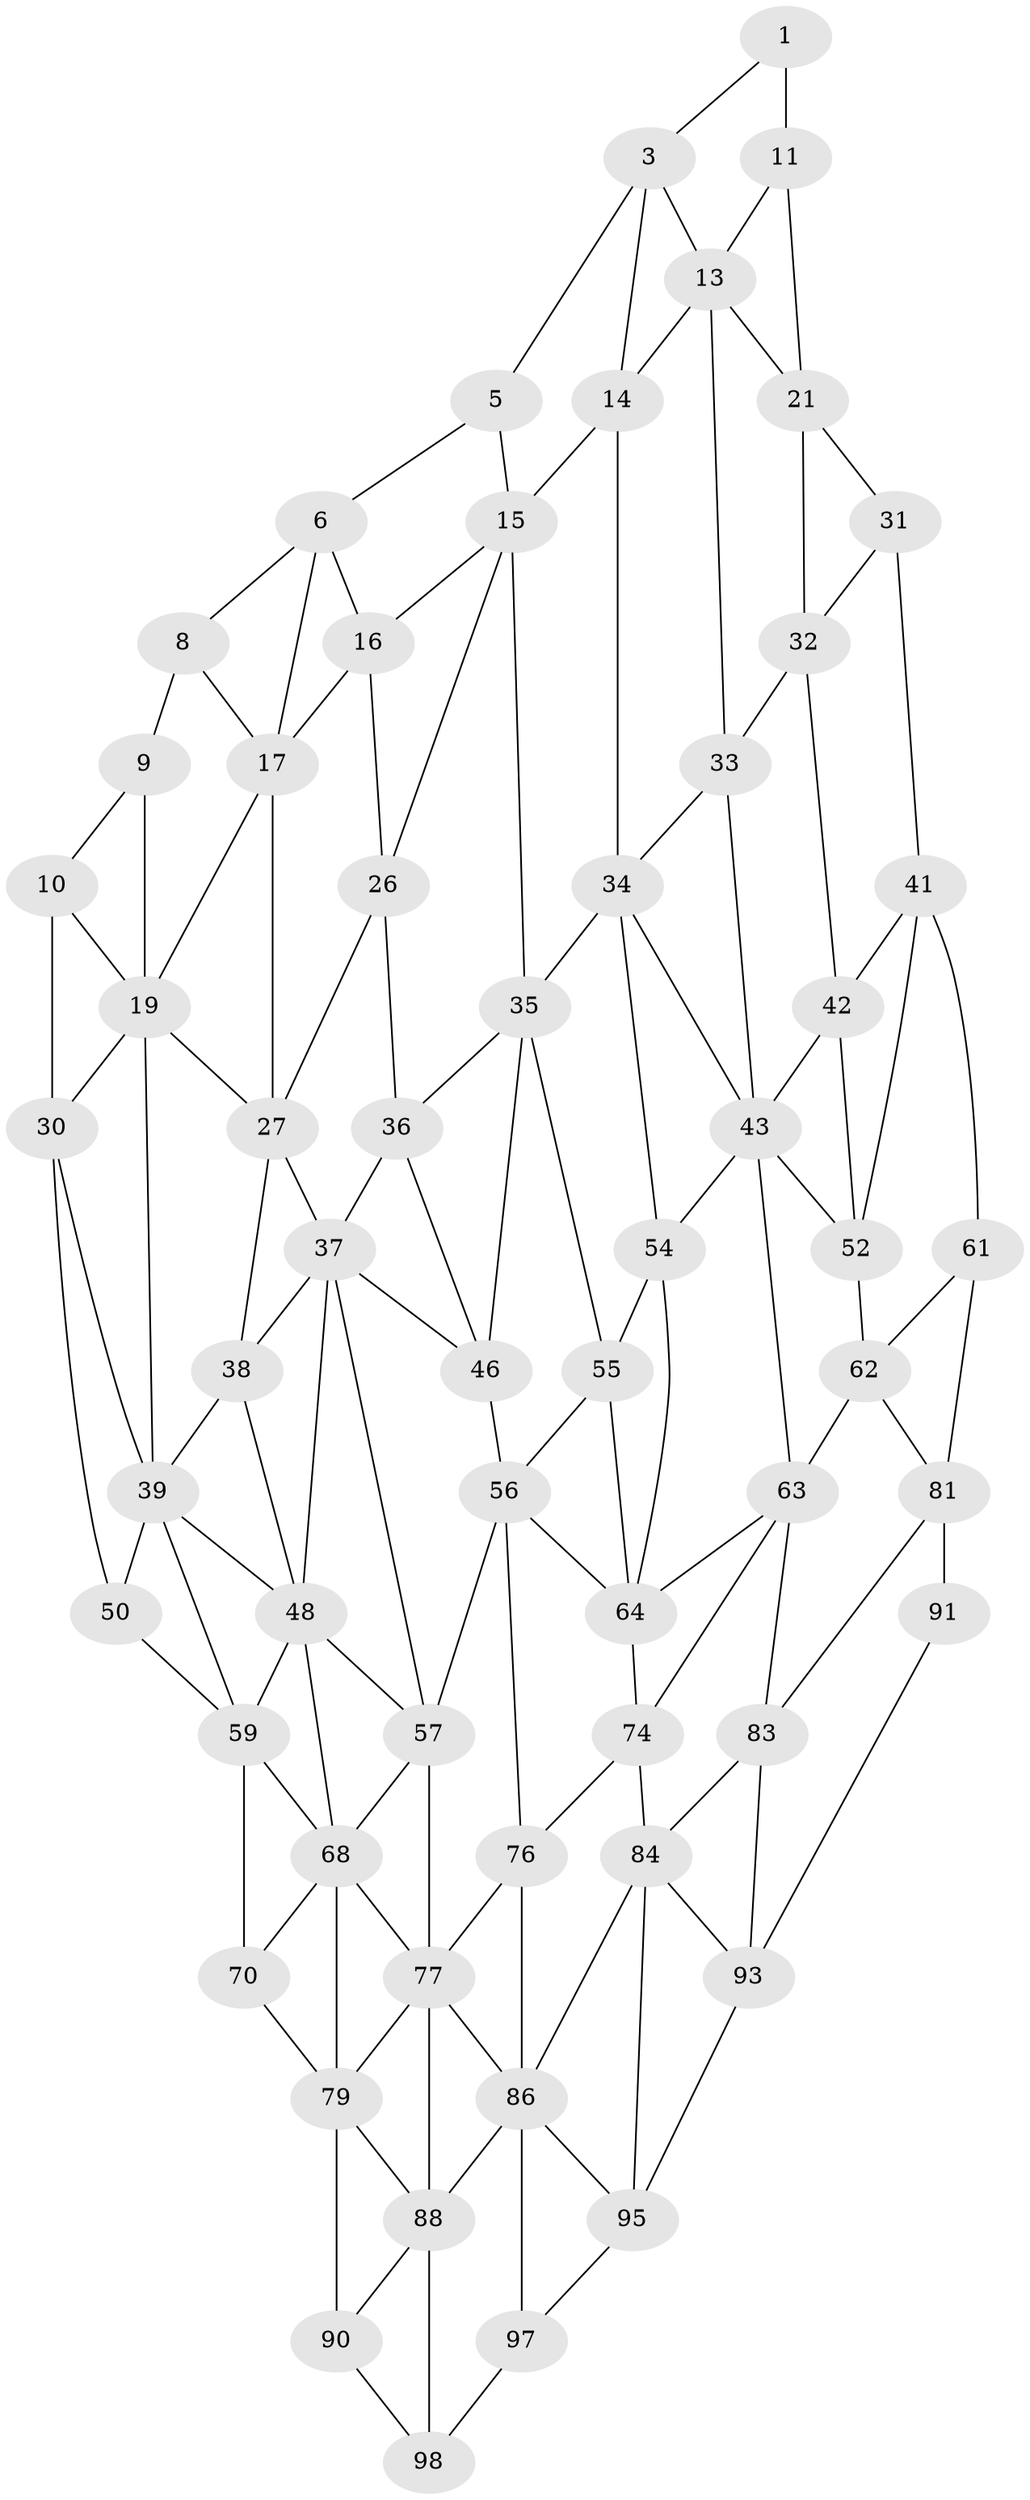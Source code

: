 // original degree distribution, {2: 0.04, 3: 0.32, 4: 0.64}
// Generated by graph-tools (version 1.1) at 2025/11/02/21/25 10:11:11]
// undirected, 60 vertices, 127 edges
graph export_dot {
graph [start="1"]
  node [color=gray90,style=filled];
  1 [super="+2"];
  3 [super="+4"];
  5;
  6 [super="+7"];
  8;
  9;
  10 [super="+20"];
  11 [super="+12"];
  13 [super="+23"];
  14 [super="+24"];
  15 [super="+25"];
  16;
  17 [super="+18"];
  19 [super="+29"];
  21 [super="+22"];
  26;
  27 [super="+28"];
  30 [super="+40"];
  31;
  32;
  33;
  34 [super="+44"];
  35 [super="+45"];
  36;
  37 [super="+47"];
  38;
  39 [super="+49"];
  41 [super="+51"];
  42;
  43 [super="+53"];
  46;
  48 [super="+58"];
  50;
  52;
  54;
  55;
  56 [super="+66"];
  57 [super="+67"];
  59 [super="+60"];
  61 [super="+71"];
  62 [super="+72"];
  63 [super="+73"];
  64 [super="+65"];
  68 [super="+69"];
  70;
  74 [super="+75"];
  76;
  77 [super="+78"];
  79 [super="+80"];
  81 [super="+82"];
  83;
  84 [super="+85"];
  86 [super="+87"];
  88 [super="+89"];
  90 [super="+100"];
  91 [super="+92"];
  93 [super="+94"];
  95 [super="+96"];
  97;
  98 [super="+99"];
  1 -- 11 [weight=2];
  1 -- 3;
  3 -- 13;
  3 -- 5;
  3 -- 14;
  5 -- 15;
  5 -- 6;
  6 -- 16;
  6 -- 8;
  6 -- 17;
  8 -- 9;
  8 -- 17;
  9 -- 19;
  9 -- 10;
  10 -- 19;
  10 -- 30;
  11 -- 21 [weight=2];
  11 -- 13;
  13 -- 14 [weight=2];
  13 -- 33;
  13 -- 21;
  14 -- 15 [weight=2];
  14 -- 34;
  15 -- 16;
  15 -- 26;
  15 -- 35;
  16 -- 26;
  16 -- 17;
  17 -- 27 [weight=2];
  17 -- 19;
  19 -- 30;
  19 -- 39;
  19 -- 27;
  21 -- 31;
  21 -- 32;
  26 -- 36;
  26 -- 27;
  27 -- 37;
  27 -- 38;
  30 -- 50;
  30 -- 39;
  31 -- 41;
  31 -- 32;
  32 -- 42;
  32 -- 33;
  33 -- 43;
  33 -- 34;
  34 -- 35 [weight=2];
  34 -- 43;
  34 -- 54;
  35 -- 36;
  35 -- 46;
  35 -- 55;
  36 -- 46;
  36 -- 37;
  37 -- 38;
  37 -- 48;
  37 -- 57;
  37 -- 46;
  38 -- 48;
  38 -- 39;
  39 -- 48;
  39 -- 50;
  39 -- 59;
  41 -- 42;
  41 -- 52;
  41 -- 61;
  42 -- 52;
  42 -- 43;
  43 -- 52;
  43 -- 54;
  43 -- 63;
  46 -- 56;
  48 -- 57;
  48 -- 59;
  48 -- 68;
  50 -- 59;
  52 -- 62;
  54 -- 64;
  54 -- 55;
  55 -- 56;
  55 -- 64;
  56 -- 57 [weight=2];
  56 -- 64;
  56 -- 76;
  57 -- 68;
  57 -- 77;
  59 -- 68;
  59 -- 70;
  61 -- 62 [weight=2];
  61 -- 81;
  62 -- 63 [weight=2];
  62 -- 81;
  63 -- 64;
  63 -- 74;
  63 -- 83;
  64 -- 74 [weight=2];
  68 -- 70;
  68 -- 79;
  68 -- 77;
  70 -- 79;
  74 -- 84 [weight=2];
  74 -- 76;
  76 -- 86;
  76 -- 77;
  77 -- 88;
  77 -- 79;
  77 -- 86;
  79 -- 90;
  79 -- 88;
  81 -- 91 [weight=2];
  81 -- 83;
  83 -- 93;
  83 -- 84;
  84 -- 86;
  84 -- 95;
  84 -- 93;
  86 -- 95;
  86 -- 88;
  86 -- 97;
  88 -- 98 [weight=2];
  88 -- 90;
  90 -- 98;
  91 -- 93;
  93 -- 95;
  95 -- 97;
  97 -- 98;
}
